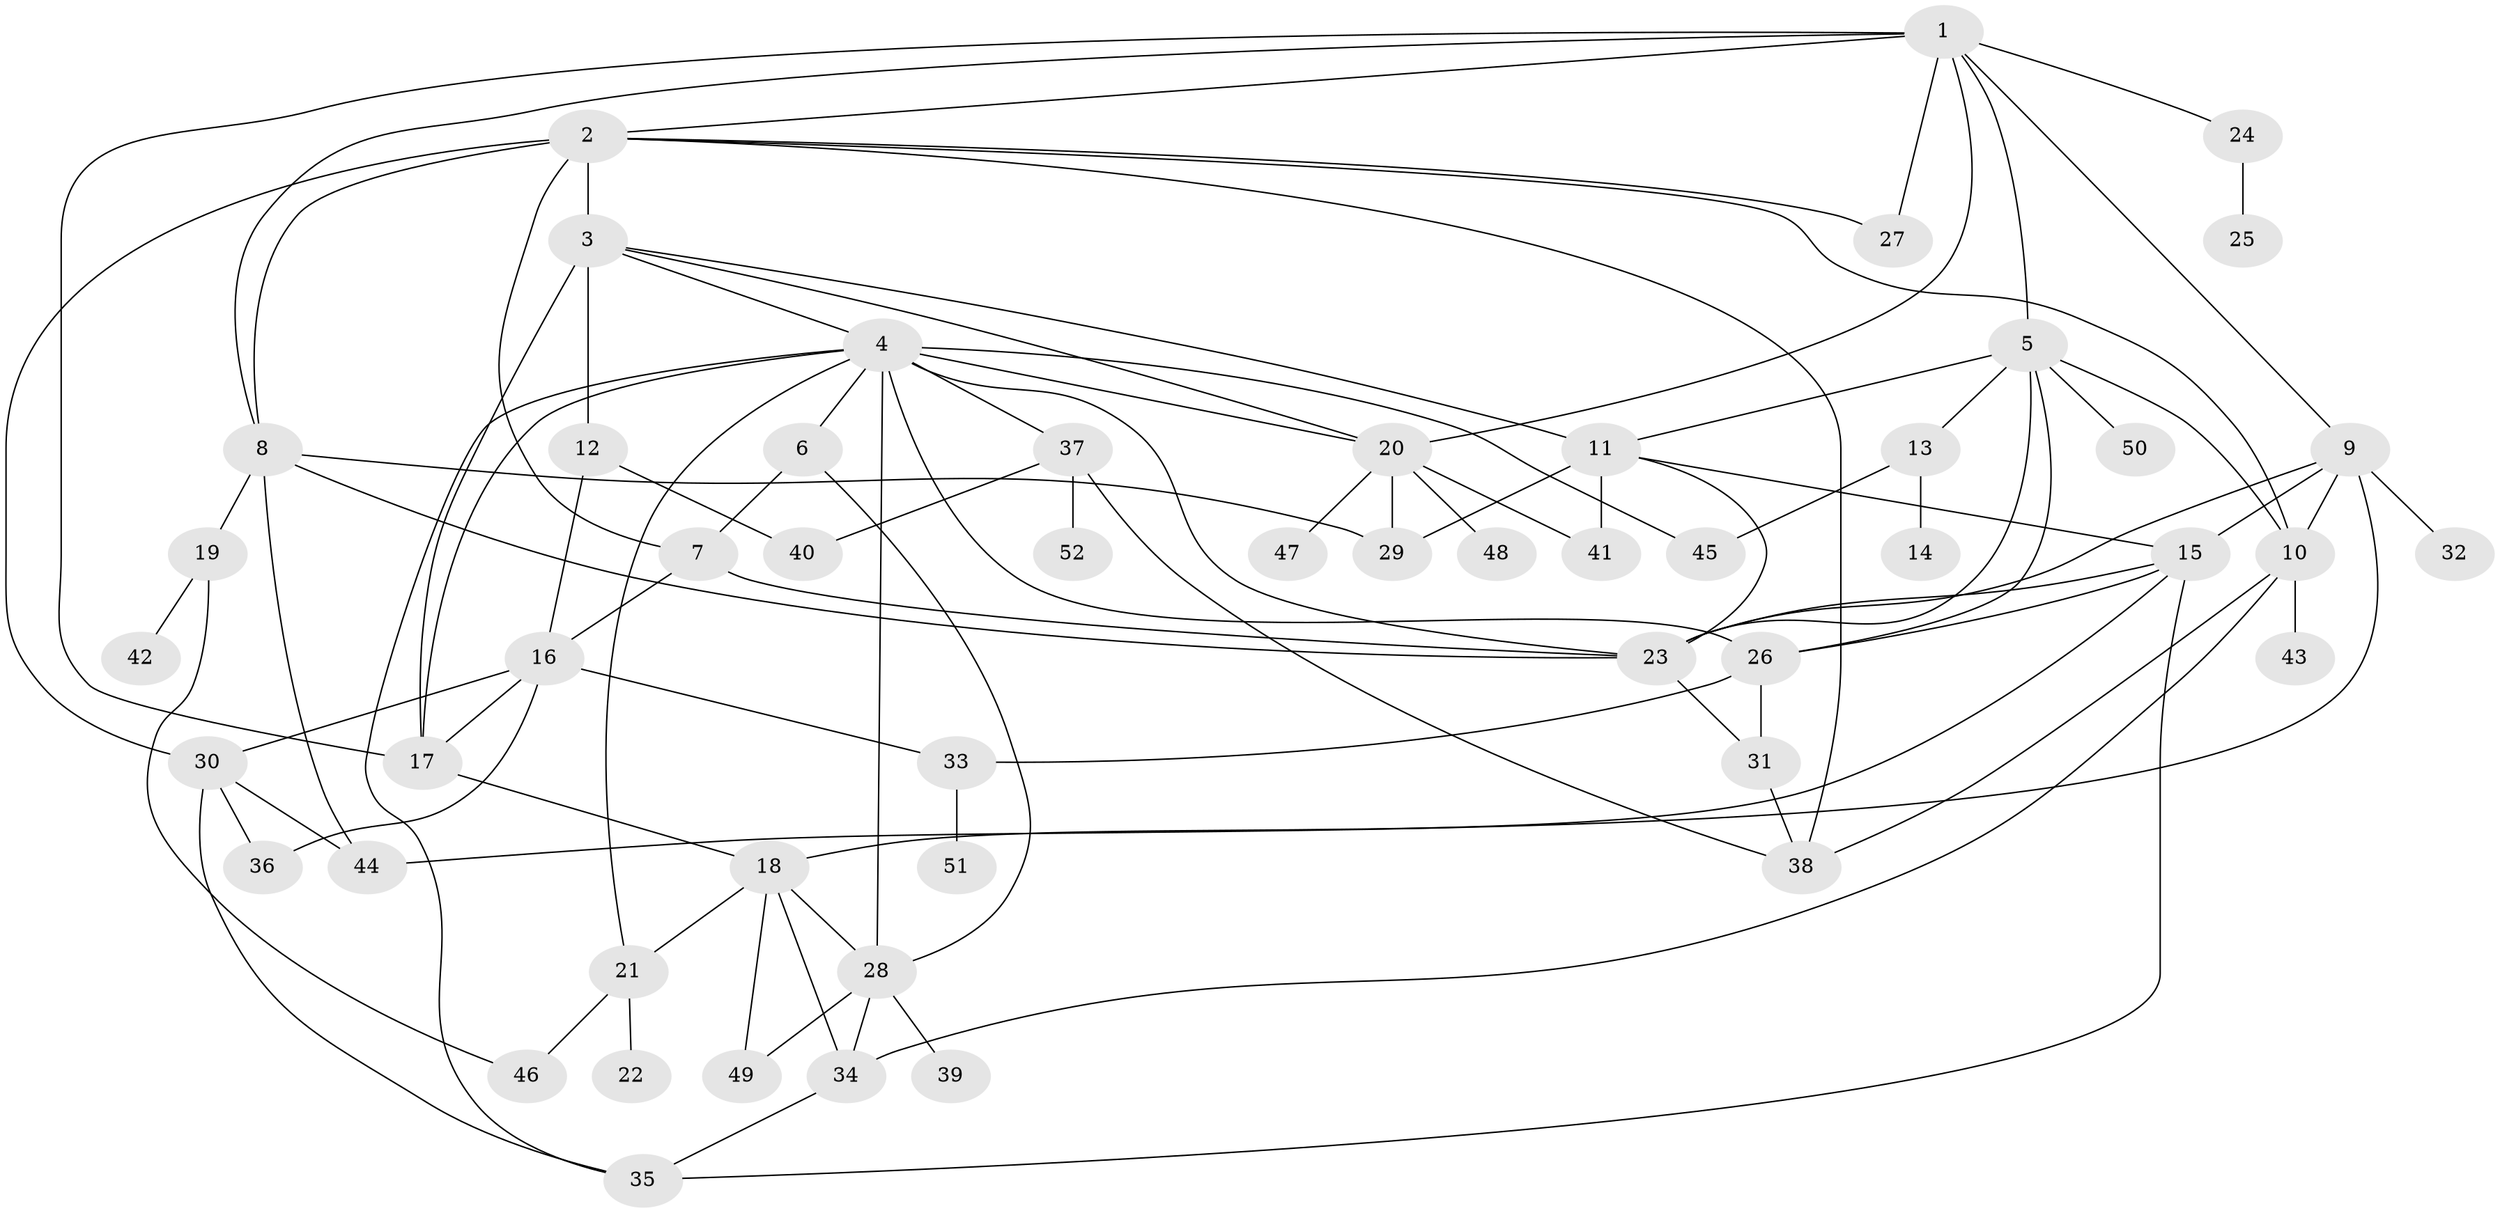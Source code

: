 // original degree distribution, {9: 0.019230769230769232, 7: 0.04807692307692308, 5: 0.038461538461538464, 4: 0.15384615384615385, 3: 0.20192307692307693, 6: 0.038461538461538464, 1: 0.19230769230769232, 2: 0.3076923076923077}
// Generated by graph-tools (version 1.1) at 2025/34/03/09/25 02:34:19]
// undirected, 52 vertices, 97 edges
graph export_dot {
graph [start="1"]
  node [color=gray90,style=filled];
  1;
  2;
  3;
  4;
  5;
  6;
  7;
  8;
  9;
  10;
  11;
  12;
  13;
  14;
  15;
  16;
  17;
  18;
  19;
  20;
  21;
  22;
  23;
  24;
  25;
  26;
  27;
  28;
  29;
  30;
  31;
  32;
  33;
  34;
  35;
  36;
  37;
  38;
  39;
  40;
  41;
  42;
  43;
  44;
  45;
  46;
  47;
  48;
  49;
  50;
  51;
  52;
  1 -- 2 [weight=1.0];
  1 -- 5 [weight=1.0];
  1 -- 8 [weight=1.0];
  1 -- 9 [weight=1.0];
  1 -- 17 [weight=1.0];
  1 -- 20 [weight=1.0];
  1 -- 24 [weight=1.0];
  1 -- 27 [weight=1.0];
  2 -- 3 [weight=2.0];
  2 -- 7 [weight=1.0];
  2 -- 8 [weight=2.0];
  2 -- 10 [weight=1.0];
  2 -- 27 [weight=1.0];
  2 -- 30 [weight=1.0];
  2 -- 38 [weight=1.0];
  3 -- 4 [weight=1.0];
  3 -- 11 [weight=1.0];
  3 -- 12 [weight=1.0];
  3 -- 17 [weight=3.0];
  3 -- 20 [weight=1.0];
  4 -- 6 [weight=1.0];
  4 -- 17 [weight=1.0];
  4 -- 20 [weight=1.0];
  4 -- 21 [weight=1.0];
  4 -- 23 [weight=1.0];
  4 -- 26 [weight=1.0];
  4 -- 28 [weight=1.0];
  4 -- 35 [weight=1.0];
  4 -- 37 [weight=1.0];
  4 -- 45 [weight=1.0];
  5 -- 10 [weight=1.0];
  5 -- 11 [weight=1.0];
  5 -- 13 [weight=1.0];
  5 -- 23 [weight=1.0];
  5 -- 26 [weight=2.0];
  5 -- 50 [weight=1.0];
  6 -- 7 [weight=1.0];
  6 -- 28 [weight=1.0];
  7 -- 16 [weight=1.0];
  7 -- 23 [weight=1.0];
  8 -- 19 [weight=1.0];
  8 -- 23 [weight=1.0];
  8 -- 29 [weight=1.0];
  8 -- 44 [weight=1.0];
  9 -- 10 [weight=2.0];
  9 -- 15 [weight=1.0];
  9 -- 23 [weight=2.0];
  9 -- 32 [weight=1.0];
  9 -- 44 [weight=1.0];
  10 -- 34 [weight=1.0];
  10 -- 38 [weight=1.0];
  10 -- 43 [weight=1.0];
  11 -- 15 [weight=1.0];
  11 -- 23 [weight=1.0];
  11 -- 29 [weight=1.0];
  11 -- 41 [weight=2.0];
  12 -- 16 [weight=1.0];
  12 -- 40 [weight=1.0];
  13 -- 14 [weight=1.0];
  13 -- 45 [weight=1.0];
  15 -- 18 [weight=1.0];
  15 -- 23 [weight=1.0];
  15 -- 26 [weight=1.0];
  15 -- 35 [weight=1.0];
  16 -- 17 [weight=1.0];
  16 -- 30 [weight=1.0];
  16 -- 33 [weight=1.0];
  16 -- 36 [weight=1.0];
  17 -- 18 [weight=1.0];
  18 -- 21 [weight=1.0];
  18 -- 28 [weight=1.0];
  18 -- 34 [weight=1.0];
  18 -- 49 [weight=1.0];
  19 -- 42 [weight=1.0];
  19 -- 46 [weight=1.0];
  20 -- 29 [weight=1.0];
  20 -- 41 [weight=1.0];
  20 -- 47 [weight=1.0];
  20 -- 48 [weight=1.0];
  21 -- 22 [weight=1.0];
  21 -- 46 [weight=1.0];
  23 -- 31 [weight=1.0];
  24 -- 25 [weight=1.0];
  26 -- 31 [weight=1.0];
  26 -- 33 [weight=2.0];
  28 -- 34 [weight=1.0];
  28 -- 39 [weight=1.0];
  28 -- 49 [weight=1.0];
  30 -- 35 [weight=1.0];
  30 -- 36 [weight=1.0];
  30 -- 44 [weight=1.0];
  31 -- 38 [weight=1.0];
  33 -- 51 [weight=1.0];
  34 -- 35 [weight=1.0];
  37 -- 38 [weight=1.0];
  37 -- 40 [weight=1.0];
  37 -- 52 [weight=1.0];
}

